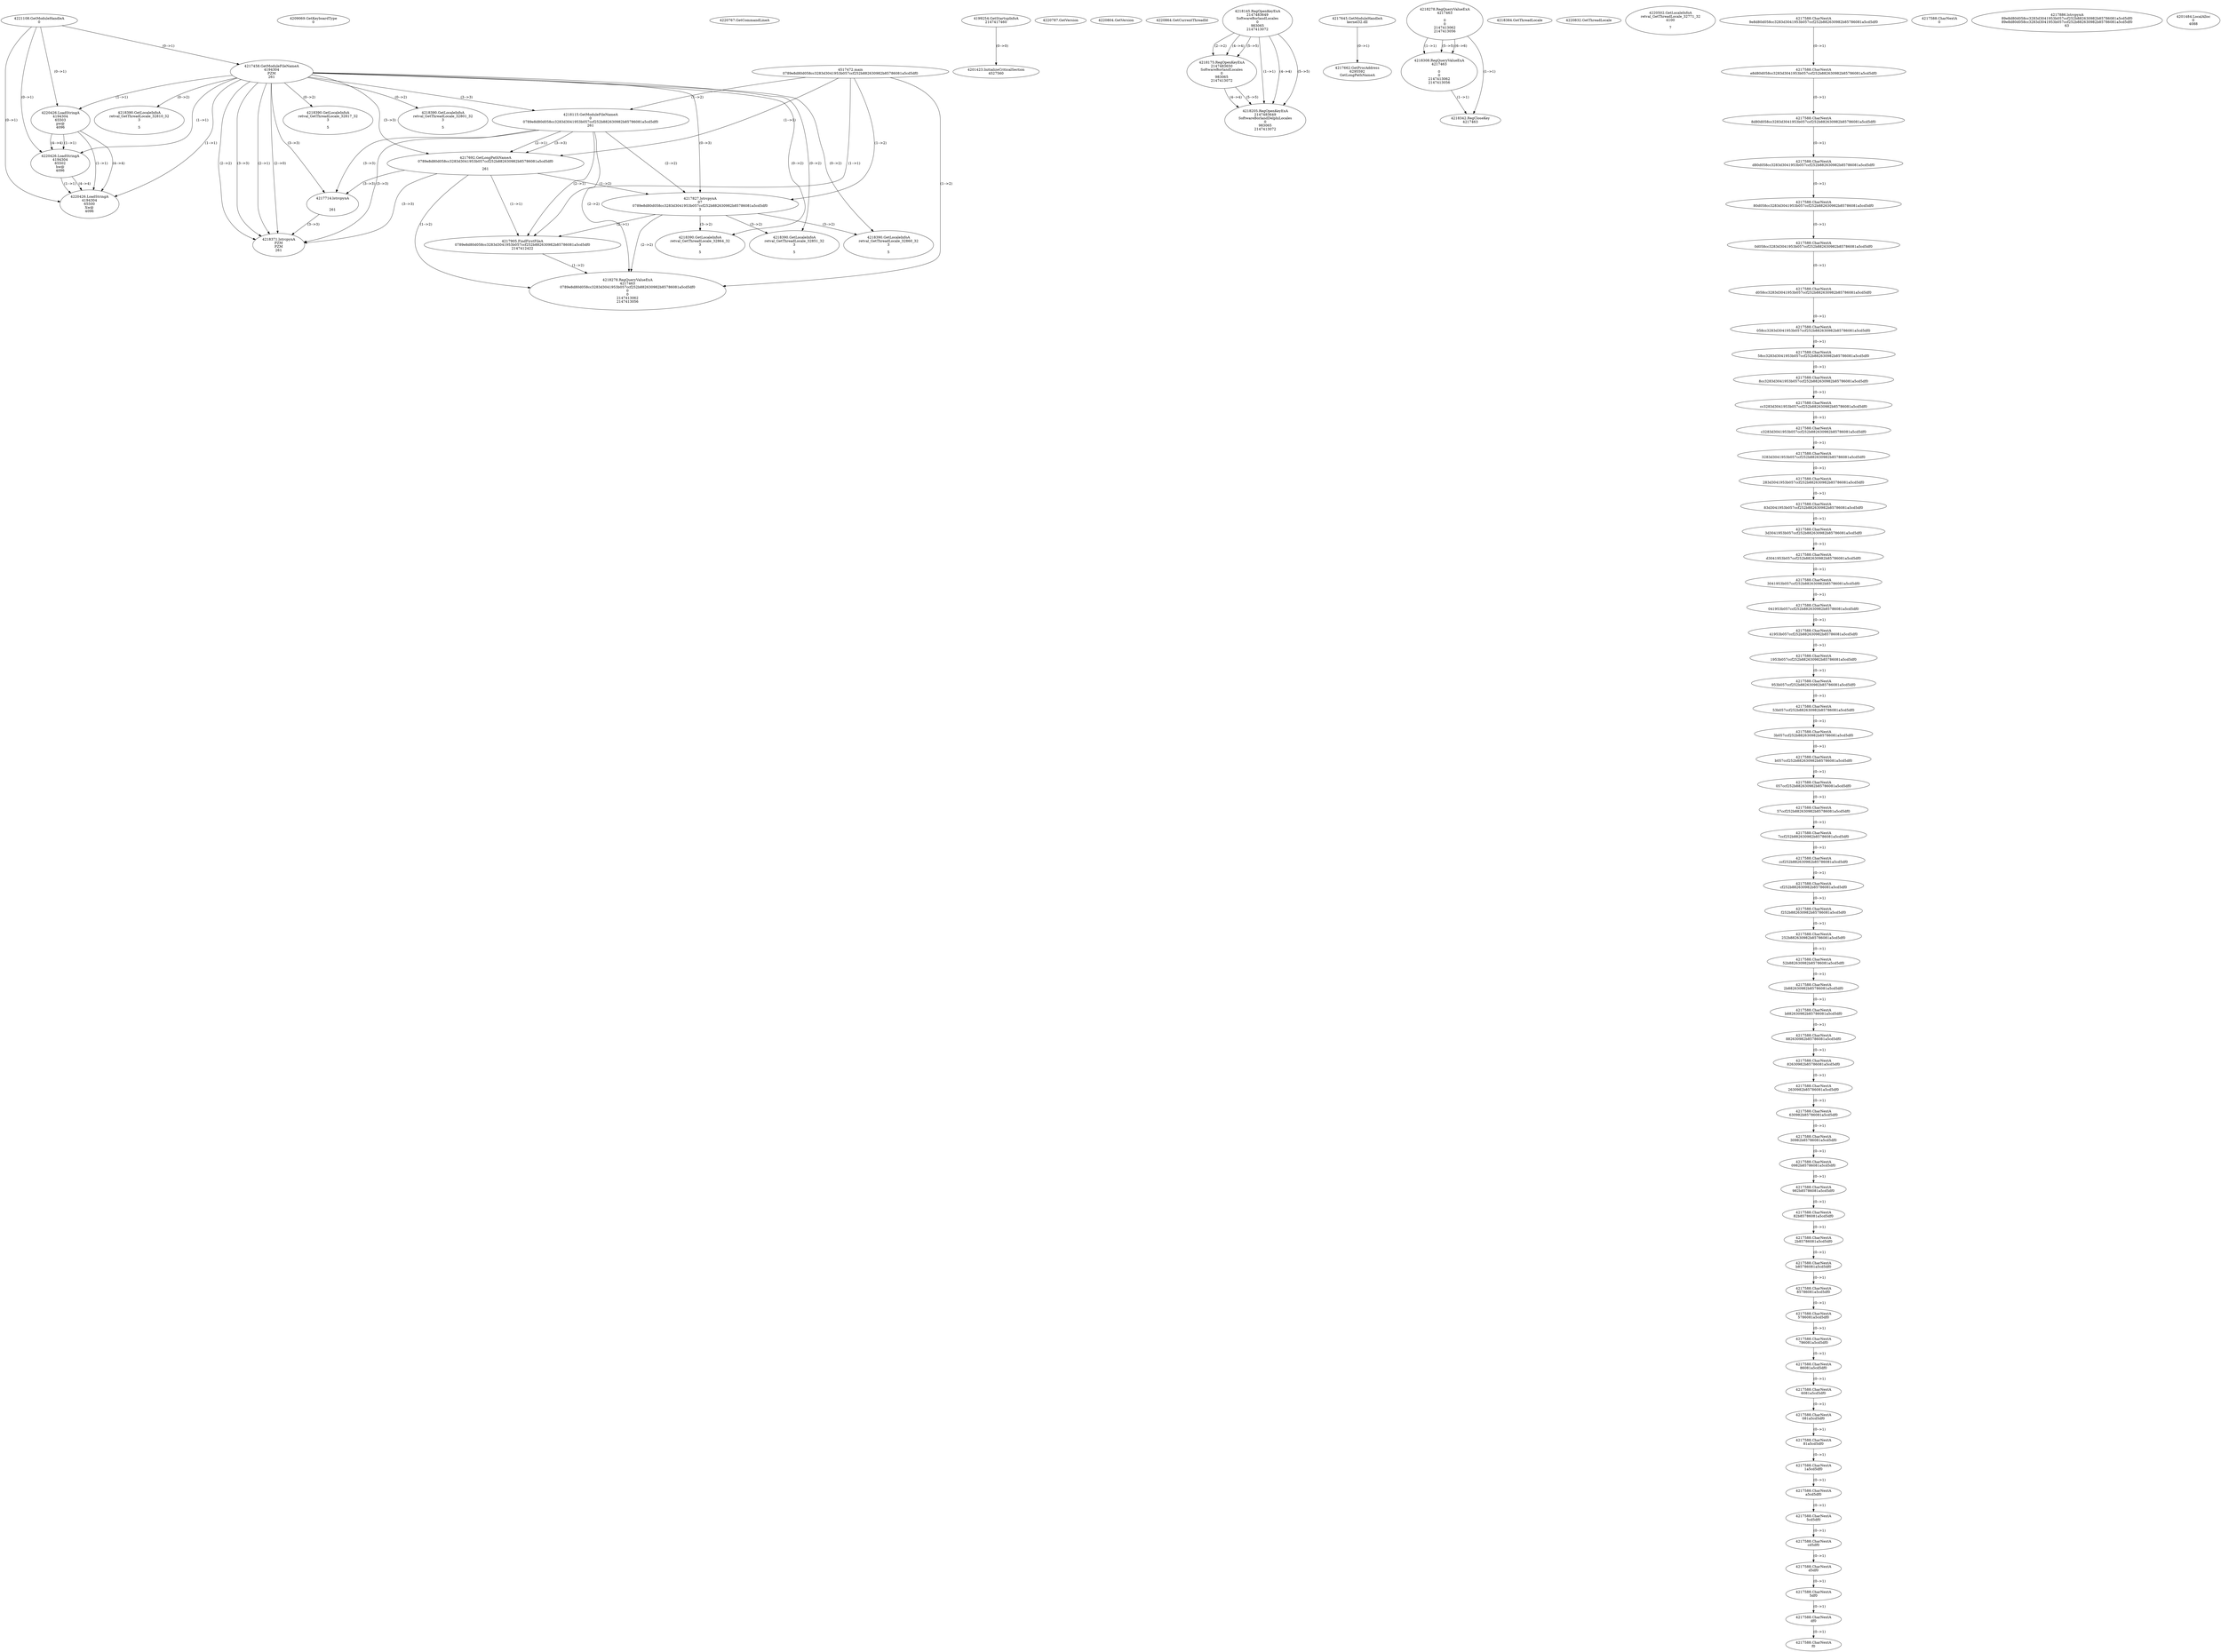 // Global SCDG with merge call
digraph {
	0 [label="4517472.main
0789e8d80d058cc3283d3041953b057ccf252b882630982b85786081a5cd5df0"]
	1 [label="4221108.GetModuleHandleA
0"]
	2 [label="4209069.GetKeyboardType
0"]
	3 [label="4220767.GetCommandLineA
"]
	4 [label="4199254.GetStartupInfoA
2147417460"]
	5 [label="4220787.GetVersion
"]
	6 [label="4220804.GetVersion
"]
	7 [label="4220864.GetCurrentThreadId
"]
	8 [label="4217458.GetModuleFileNameA
4194304
PZM
261"]
	1 -> 8 [label="(0-->1)"]
	9 [label="4218115.GetModuleFileNameA
0
0789e8d80d058cc3283d3041953b057ccf252b882630982b85786081a5cd5df0
261"]
	0 -> 9 [label="(1-->2)"]
	8 -> 9 [label="(3-->3)"]
	10 [label="4218145.RegOpenKeyExA
2147483649
Software\Borland\Locales
0
983065
2147413072"]
	11 [label="4217645.GetModuleHandleA
kernel32.dll"]
	12 [label="4217662.GetProcAddress
6295592
GetLongPathNameA"]
	11 -> 12 [label="(0-->1)"]
	13 [label="4217692.GetLongPathNameA
0789e8d80d058cc3283d3041953b057ccf252b882630982b85786081a5cd5df0

261"]
	0 -> 13 [label="(1-->1)"]
	9 -> 13 [label="(2-->1)"]
	8 -> 13 [label="(3-->3)"]
	9 -> 13 [label="(3-->3)"]
	14 [label="4217714.lstrcpynA


261"]
	8 -> 14 [label="(3-->3)"]
	9 -> 14 [label="(3-->3)"]
	13 -> 14 [label="(3-->3)"]
	15 [label="4218278.RegQueryValueExA
4217463

0
0
2147413062
2147413056"]
	16 [label="4218308.RegQueryValueExA
4217463

0
0
2147413062
2147413056"]
	15 -> 16 [label="(1-->1)"]
	15 -> 16 [label="(5-->5)"]
	15 -> 16 [label="(6-->6)"]
	17 [label="4218342.RegCloseKey
4217463"]
	15 -> 17 [label="(1-->1)"]
	16 -> 17 [label="(1-->1)"]
	18 [label="4218371.lstrcpynA
PZM
PZM
261"]
	8 -> 18 [label="(2-->1)"]
	8 -> 18 [label="(2-->2)"]
	8 -> 18 [label="(3-->3)"]
	9 -> 18 [label="(3-->3)"]
	13 -> 18 [label="(3-->3)"]
	14 -> 18 [label="(3-->3)"]
	8 -> 18 [label="(2-->0)"]
	19 [label="4218384.GetThreadLocale
"]
	20 [label="4218390.GetLocaleInfoA
retval_GetThreadLocale_32810_32
3

5"]
	8 -> 20 [label="(0-->2)"]
	21 [label="4220426.LoadStringA
4194304
65503
pw@
4096"]
	1 -> 21 [label="(0-->1)"]
	8 -> 21 [label="(1-->1)"]
	22 [label="4220426.LoadStringA
4194304
65502
hw@
4096"]
	1 -> 22 [label="(0-->1)"]
	8 -> 22 [label="(1-->1)"]
	21 -> 22 [label="(1-->1)"]
	21 -> 22 [label="(4-->4)"]
	23 [label="4220832.GetThreadLocale
"]
	24 [label="4220502.GetLocaleInfoA
retval_GetThreadLocale_32771_32
4100

7"]
	25 [label="4217827.lstrcpynA
07
0789e8d80d058cc3283d3041953b057ccf252b882630982b85786081a5cd5df0
3"]
	0 -> 25 [label="(1-->2)"]
	9 -> 25 [label="(2-->2)"]
	13 -> 25 [label="(1-->2)"]
	8 -> 25 [label="(0-->3)"]
	26 [label="4217588.CharNextA
9e8d80d058cc3283d3041953b057ccf252b882630982b85786081a5cd5df0"]
	27 [label="4217588.CharNextA
e8d80d058cc3283d3041953b057ccf252b882630982b85786081a5cd5df0"]
	26 -> 27 [label="(0-->1)"]
	28 [label="4217588.CharNextA
8d80d058cc3283d3041953b057ccf252b882630982b85786081a5cd5df0"]
	27 -> 28 [label="(0-->1)"]
	29 [label="4217588.CharNextA
d80d058cc3283d3041953b057ccf252b882630982b85786081a5cd5df0"]
	28 -> 29 [label="(0-->1)"]
	30 [label="4217588.CharNextA
80d058cc3283d3041953b057ccf252b882630982b85786081a5cd5df0"]
	29 -> 30 [label="(0-->1)"]
	31 [label="4217588.CharNextA
0d058cc3283d3041953b057ccf252b882630982b85786081a5cd5df0"]
	30 -> 31 [label="(0-->1)"]
	32 [label="4217588.CharNextA
d058cc3283d3041953b057ccf252b882630982b85786081a5cd5df0"]
	31 -> 32 [label="(0-->1)"]
	33 [label="4217588.CharNextA
058cc3283d3041953b057ccf252b882630982b85786081a5cd5df0"]
	32 -> 33 [label="(0-->1)"]
	34 [label="4217588.CharNextA
58cc3283d3041953b057ccf252b882630982b85786081a5cd5df0"]
	33 -> 34 [label="(0-->1)"]
	35 [label="4217588.CharNextA
8cc3283d3041953b057ccf252b882630982b85786081a5cd5df0"]
	34 -> 35 [label="(0-->1)"]
	36 [label="4217588.CharNextA
cc3283d3041953b057ccf252b882630982b85786081a5cd5df0"]
	35 -> 36 [label="(0-->1)"]
	37 [label="4217588.CharNextA
c3283d3041953b057ccf252b882630982b85786081a5cd5df0"]
	36 -> 37 [label="(0-->1)"]
	38 [label="4217588.CharNextA
3283d3041953b057ccf252b882630982b85786081a5cd5df0"]
	37 -> 38 [label="(0-->1)"]
	39 [label="4217588.CharNextA
283d3041953b057ccf252b882630982b85786081a5cd5df0"]
	38 -> 39 [label="(0-->1)"]
	40 [label="4217588.CharNextA
83d3041953b057ccf252b882630982b85786081a5cd5df0"]
	39 -> 40 [label="(0-->1)"]
	41 [label="4217588.CharNextA
3d3041953b057ccf252b882630982b85786081a5cd5df0"]
	40 -> 41 [label="(0-->1)"]
	42 [label="4217588.CharNextA
d3041953b057ccf252b882630982b85786081a5cd5df0"]
	41 -> 42 [label="(0-->1)"]
	43 [label="4217588.CharNextA
3041953b057ccf252b882630982b85786081a5cd5df0"]
	42 -> 43 [label="(0-->1)"]
	44 [label="4217588.CharNextA
041953b057ccf252b882630982b85786081a5cd5df0"]
	43 -> 44 [label="(0-->1)"]
	45 [label="4217588.CharNextA
41953b057ccf252b882630982b85786081a5cd5df0"]
	44 -> 45 [label="(0-->1)"]
	46 [label="4217588.CharNextA
1953b057ccf252b882630982b85786081a5cd5df0"]
	45 -> 46 [label="(0-->1)"]
	47 [label="4217588.CharNextA
953b057ccf252b882630982b85786081a5cd5df0"]
	46 -> 47 [label="(0-->1)"]
	48 [label="4217588.CharNextA
53b057ccf252b882630982b85786081a5cd5df0"]
	47 -> 48 [label="(0-->1)"]
	49 [label="4217588.CharNextA
3b057ccf252b882630982b85786081a5cd5df0"]
	48 -> 49 [label="(0-->1)"]
	50 [label="4217588.CharNextA
b057ccf252b882630982b85786081a5cd5df0"]
	49 -> 50 [label="(0-->1)"]
	51 [label="4217588.CharNextA
057ccf252b882630982b85786081a5cd5df0"]
	50 -> 51 [label="(0-->1)"]
	52 [label="4217588.CharNextA
57ccf252b882630982b85786081a5cd5df0"]
	51 -> 52 [label="(0-->1)"]
	53 [label="4217588.CharNextA
7ccf252b882630982b85786081a5cd5df0"]
	52 -> 53 [label="(0-->1)"]
	54 [label="4217588.CharNextA
ccf252b882630982b85786081a5cd5df0"]
	53 -> 54 [label="(0-->1)"]
	55 [label="4217588.CharNextA
cf252b882630982b85786081a5cd5df0"]
	54 -> 55 [label="(0-->1)"]
	56 [label="4217588.CharNextA
f252b882630982b85786081a5cd5df0"]
	55 -> 56 [label="(0-->1)"]
	57 [label="4217588.CharNextA
252b882630982b85786081a5cd5df0"]
	56 -> 57 [label="(0-->1)"]
	58 [label="4217588.CharNextA
52b882630982b85786081a5cd5df0"]
	57 -> 58 [label="(0-->1)"]
	59 [label="4217588.CharNextA
2b882630982b85786081a5cd5df0"]
	58 -> 59 [label="(0-->1)"]
	60 [label="4217588.CharNextA
b882630982b85786081a5cd5df0"]
	59 -> 60 [label="(0-->1)"]
	61 [label="4217588.CharNextA
882630982b85786081a5cd5df0"]
	60 -> 61 [label="(0-->1)"]
	62 [label="4217588.CharNextA
82630982b85786081a5cd5df0"]
	61 -> 62 [label="(0-->1)"]
	63 [label="4217588.CharNextA
2630982b85786081a5cd5df0"]
	62 -> 63 [label="(0-->1)"]
	64 [label="4217588.CharNextA
630982b85786081a5cd5df0"]
	63 -> 64 [label="(0-->1)"]
	65 [label="4217588.CharNextA
30982b85786081a5cd5df0"]
	64 -> 65 [label="(0-->1)"]
	66 [label="4217588.CharNextA
0982b85786081a5cd5df0"]
	65 -> 66 [label="(0-->1)"]
	67 [label="4217588.CharNextA
982b85786081a5cd5df0"]
	66 -> 67 [label="(0-->1)"]
	68 [label="4217588.CharNextA
82b85786081a5cd5df0"]
	67 -> 68 [label="(0-->1)"]
	69 [label="4217588.CharNextA
2b85786081a5cd5df0"]
	68 -> 69 [label="(0-->1)"]
	70 [label="4217588.CharNextA
b85786081a5cd5df0"]
	69 -> 70 [label="(0-->1)"]
	71 [label="4217588.CharNextA
85786081a5cd5df0"]
	70 -> 71 [label="(0-->1)"]
	72 [label="4217588.CharNextA
5786081a5cd5df0"]
	71 -> 72 [label="(0-->1)"]
	73 [label="4217588.CharNextA
786081a5cd5df0"]
	72 -> 73 [label="(0-->1)"]
	74 [label="4217588.CharNextA
86081a5cd5df0"]
	73 -> 74 [label="(0-->1)"]
	75 [label="4217588.CharNextA
6081a5cd5df0"]
	74 -> 75 [label="(0-->1)"]
	76 [label="4217588.CharNextA
081a5cd5df0"]
	75 -> 76 [label="(0-->1)"]
	77 [label="4217588.CharNextA
81a5cd5df0"]
	76 -> 77 [label="(0-->1)"]
	78 [label="4217588.CharNextA
1a5cd5df0"]
	77 -> 78 [label="(0-->1)"]
	79 [label="4217588.CharNextA
a5cd5df0"]
	78 -> 79 [label="(0-->1)"]
	80 [label="4217588.CharNextA
5cd5df0"]
	79 -> 80 [label="(0-->1)"]
	81 [label="4217588.CharNextA
cd5df0"]
	80 -> 81 [label="(0-->1)"]
	82 [label="4217588.CharNextA
d5df0"]
	81 -> 82 [label="(0-->1)"]
	83 [label="4217588.CharNextA
5df0"]
	82 -> 83 [label="(0-->1)"]
	84 [label="4217588.CharNextA
df0"]
	83 -> 84 [label="(0-->1)"]
	85 [label="4217588.CharNextA
f0"]
	84 -> 85 [label="(0-->1)"]
	86 [label="4217588.CharNextA
0"]
	87 [label="4217886.lstrcpynA
89e8d80d058cc3283d3041953b057ccf252b882630982b85786081a5cd5df0
89e8d80d058cc3283d3041953b057ccf252b882630982b85786081a5cd5df0
63"]
	88 [label="4217905.FindFirstFileA
0789e8d80d058cc3283d3041953b057ccf252b882630982b85786081a5cd5df0
2147412422"]
	0 -> 88 [label="(1-->1)"]
	9 -> 88 [label="(2-->1)"]
	13 -> 88 [label="(1-->1)"]
	25 -> 88 [label="(2-->1)"]
	89 [label="4218278.RegQueryValueExA
4217463
0789e8d80d058cc3283d3041953b057ccf252b882630982b85786081a5cd5df0
0
0
2147413062
2147413056"]
	0 -> 89 [label="(1-->2)"]
	9 -> 89 [label="(2-->2)"]
	13 -> 89 [label="(1-->2)"]
	25 -> 89 [label="(2-->2)"]
	88 -> 89 [label="(1-->2)"]
	90 [label="4218390.GetLocaleInfoA
retval_GetThreadLocale_32864_32
3

5"]
	8 -> 90 [label="(0-->2)"]
	25 -> 90 [label="(3-->2)"]
	91 [label="4218390.GetLocaleInfoA
retval_GetThreadLocale_32860_32
3

5"]
	8 -> 91 [label="(0-->2)"]
	25 -> 91 [label="(3-->2)"]
	92 [label="4201423.InitializeCriticalSection
4527560"]
	4 -> 92 [label="(0-->0)"]
	93 [label="4201484.LocalAlloc
0
4088"]
	94 [label="4218390.GetLocaleInfoA
retval_GetThreadLocale_32851_32
3

5"]
	8 -> 94 [label="(0-->2)"]
	25 -> 94 [label="(3-->2)"]
	95 [label="4220426.LoadStringA
4194304
65500
Xw@
4096"]
	1 -> 95 [label="(0-->1)"]
	8 -> 95 [label="(1-->1)"]
	21 -> 95 [label="(1-->1)"]
	22 -> 95 [label="(1-->1)"]
	21 -> 95 [label="(4-->4)"]
	22 -> 95 [label="(4-->4)"]
	96 [label="4218390.GetLocaleInfoA
retval_GetThreadLocale_32817_32
3

5"]
	8 -> 96 [label="(0-->2)"]
	97 [label="4218175.RegOpenKeyExA
2147483650
Software\Borland\Locales
0
983065
2147413072"]
	10 -> 97 [label="(2-->2)"]
	10 -> 97 [label="(4-->4)"]
	10 -> 97 [label="(5-->5)"]
	98 [label="4218205.RegOpenKeyExA
2147483649
Software\Borland\Delphi\Locales
0
983065
2147413072"]
	10 -> 98 [label="(1-->1)"]
	10 -> 98 [label="(4-->4)"]
	97 -> 98 [label="(4-->4)"]
	10 -> 98 [label="(5-->5)"]
	97 -> 98 [label="(5-->5)"]
	99 [label="4218390.GetLocaleInfoA
retval_GetThreadLocale_32801_32
3

5"]
	8 -> 99 [label="(0-->2)"]
}
